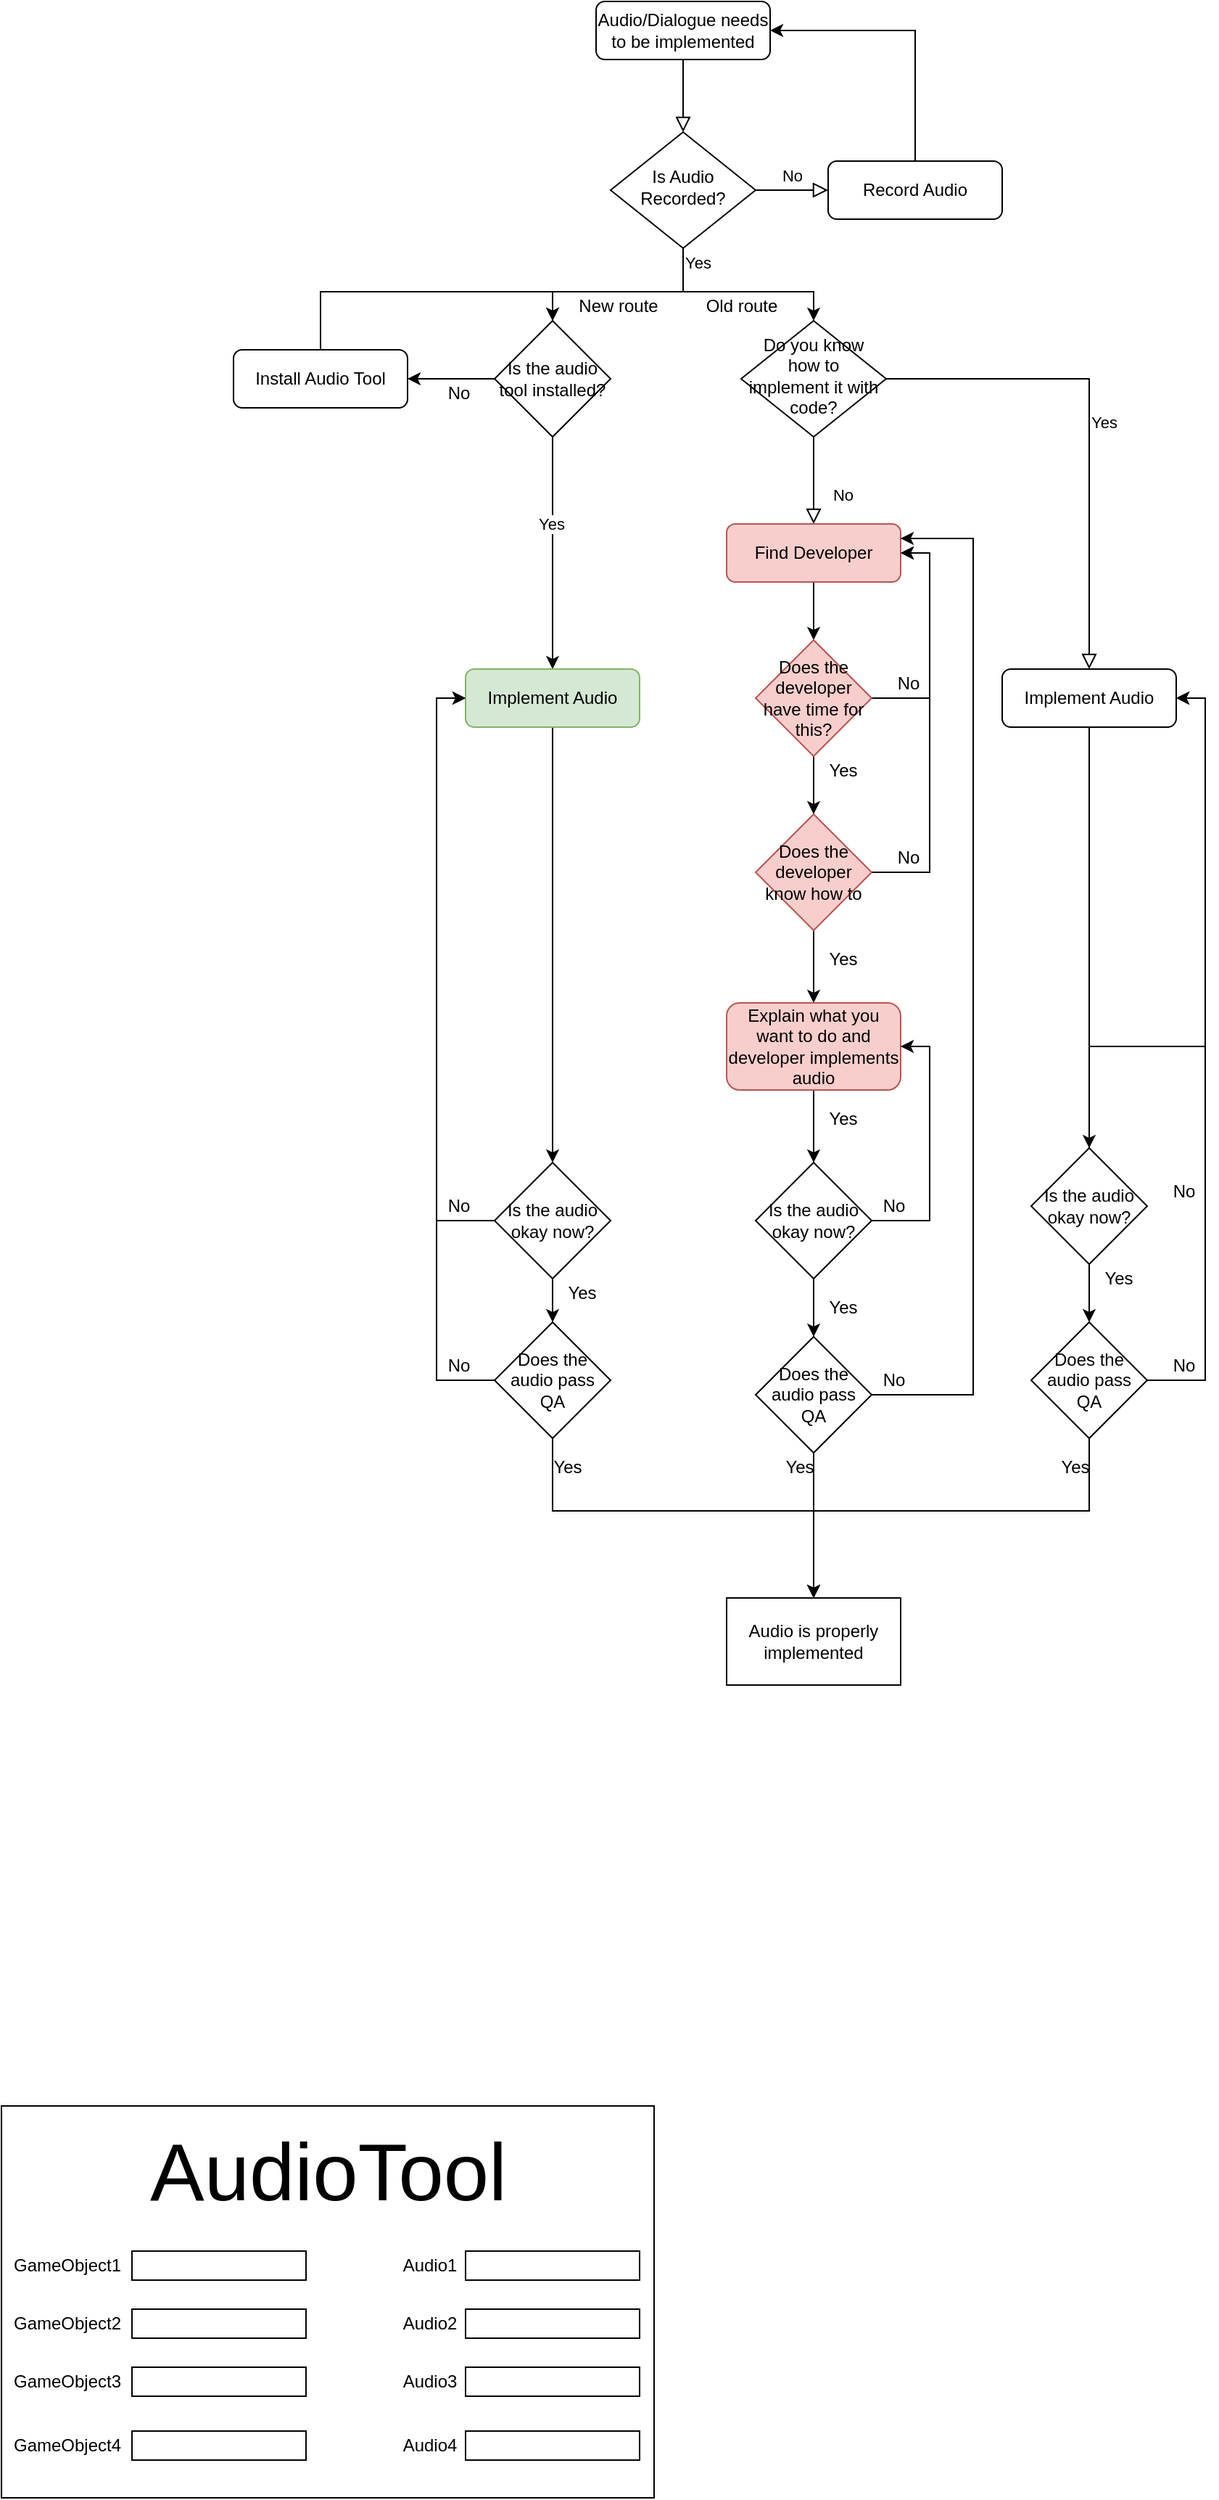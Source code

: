 <mxfile version="14.4.3" type="device"><diagram id="C5RBs43oDa-KdzZeNtuy" name="Page-1"><mxGraphModel dx="2980" dy="1215" grid="1" gridSize="10" guides="1" tooltips="1" connect="1" arrows="1" fold="1" page="1" pageScale="1" pageWidth="827" pageHeight="1169" math="0" shadow="0"><root><mxCell id="WIyWlLk6GJQsqaUBKTNV-0"/><mxCell id="WIyWlLk6GJQsqaUBKTNV-1" parent="WIyWlLk6GJQsqaUBKTNV-0"/><mxCell id="WIyWlLk6GJQsqaUBKTNV-2" value="" style="rounded=0;html=1;jettySize=auto;orthogonalLoop=1;fontSize=11;endArrow=block;endFill=0;endSize=8;strokeWidth=1;shadow=0;labelBackgroundColor=none;edgeStyle=orthogonalEdgeStyle;" parent="WIyWlLk6GJQsqaUBKTNV-1" source="WIyWlLk6GJQsqaUBKTNV-3" target="WIyWlLk6GJQsqaUBKTNV-6" edge="1"><mxGeometry relative="1" as="geometry"/></mxCell><mxCell id="WIyWlLk6GJQsqaUBKTNV-3" value="Audio/Dialogue needs to be implemented" style="rounded=1;whiteSpace=wrap;html=1;fontSize=12;glass=0;strokeWidth=1;shadow=0;" parent="WIyWlLk6GJQsqaUBKTNV-1" vertex="1"><mxGeometry x="160" y="80" width="120" height="40" as="geometry"/></mxCell><mxCell id="WIyWlLk6GJQsqaUBKTNV-5" value="No" style="edgeStyle=orthogonalEdgeStyle;rounded=0;html=1;jettySize=auto;orthogonalLoop=1;fontSize=11;endArrow=block;endFill=0;endSize=8;strokeWidth=1;shadow=0;labelBackgroundColor=none;" parent="WIyWlLk6GJQsqaUBKTNV-1" source="WIyWlLk6GJQsqaUBKTNV-6" target="WIyWlLk6GJQsqaUBKTNV-7" edge="1"><mxGeometry y="10" relative="1" as="geometry"><mxPoint as="offset"/></mxGeometry></mxCell><mxCell id="vqei1OPy87R5kQI5BHwX-10" style="edgeStyle=orthogonalEdgeStyle;rounded=0;orthogonalLoop=1;jettySize=auto;html=1;entryX=0.5;entryY=0;entryDx=0;entryDy=0;" edge="1" parent="WIyWlLk6GJQsqaUBKTNV-1" target="vqei1OPy87R5kQI5BHwX-8"><mxGeometry relative="1" as="geometry"><mxPoint x="220" y="270" as="sourcePoint"/><Array as="points"><mxPoint x="130" y="280"/></Array></mxGeometry></mxCell><mxCell id="vqei1OPy87R5kQI5BHwX-16" value="Yes" style="edgeLabel;html=1;align=center;verticalAlign=middle;resizable=0;points=[];" vertex="1" connectable="0" parent="vqei1OPy87R5kQI5BHwX-10"><mxGeometry x="-0.367" y="-1" relative="1" as="geometry"><mxPoint x="37.65" y="-19" as="offset"/></mxGeometry></mxCell><mxCell id="vqei1OPy87R5kQI5BHwX-71" style="edgeStyle=orthogonalEdgeStyle;rounded=0;orthogonalLoop=1;jettySize=auto;html=1;" edge="1" parent="WIyWlLk6GJQsqaUBKTNV-1" source="WIyWlLk6GJQsqaUBKTNV-6" target="WIyWlLk6GJQsqaUBKTNV-10"><mxGeometry relative="1" as="geometry"><Array as="points"><mxPoint x="220" y="280"/><mxPoint x="310" y="280"/></Array></mxGeometry></mxCell><mxCell id="WIyWlLk6GJQsqaUBKTNV-6" value="Is Audio Recorded?" style="rhombus;whiteSpace=wrap;html=1;shadow=0;fontFamily=Helvetica;fontSize=12;align=center;strokeWidth=1;spacing=6;spacingTop=-4;" parent="WIyWlLk6GJQsqaUBKTNV-1" vertex="1"><mxGeometry x="170" y="170" width="100" height="80" as="geometry"/></mxCell><mxCell id="vqei1OPy87R5kQI5BHwX-0" style="edgeStyle=orthogonalEdgeStyle;rounded=0;orthogonalLoop=1;jettySize=auto;html=1;entryX=1;entryY=0.5;entryDx=0;entryDy=0;" edge="1" parent="WIyWlLk6GJQsqaUBKTNV-1" source="WIyWlLk6GJQsqaUBKTNV-7" target="WIyWlLk6GJQsqaUBKTNV-3"><mxGeometry relative="1" as="geometry"><Array as="points"><mxPoint x="380" y="100"/></Array></mxGeometry></mxCell><mxCell id="WIyWlLk6GJQsqaUBKTNV-7" value="Record Audio" style="rounded=1;whiteSpace=wrap;html=1;fontSize=12;glass=0;strokeWidth=1;shadow=0;" parent="WIyWlLk6GJQsqaUBKTNV-1" vertex="1"><mxGeometry x="320" y="190" width="120" height="40" as="geometry"/></mxCell><mxCell id="WIyWlLk6GJQsqaUBKTNV-8" value="No" style="rounded=0;html=1;jettySize=auto;orthogonalLoop=1;fontSize=11;endArrow=block;endFill=0;endSize=8;strokeWidth=1;shadow=0;labelBackgroundColor=none;edgeStyle=orthogonalEdgeStyle;" parent="WIyWlLk6GJQsqaUBKTNV-1" source="WIyWlLk6GJQsqaUBKTNV-10" target="WIyWlLk6GJQsqaUBKTNV-11" edge="1"><mxGeometry x="0.333" y="20" relative="1" as="geometry"><mxPoint as="offset"/></mxGeometry></mxCell><mxCell id="WIyWlLk6GJQsqaUBKTNV-9" value="Yes" style="edgeStyle=orthogonalEdgeStyle;rounded=0;html=1;jettySize=auto;orthogonalLoop=1;fontSize=11;endArrow=block;endFill=0;endSize=8;strokeWidth=1;shadow=0;labelBackgroundColor=none;" parent="WIyWlLk6GJQsqaUBKTNV-1" source="WIyWlLk6GJQsqaUBKTNV-10" target="WIyWlLk6GJQsqaUBKTNV-12" edge="1"><mxGeometry y="10" relative="1" as="geometry"><mxPoint as="offset"/></mxGeometry></mxCell><mxCell id="WIyWlLk6GJQsqaUBKTNV-10" value="Do you know how to implement it with code?" style="rhombus;whiteSpace=wrap;html=1;shadow=0;fontFamily=Helvetica;fontSize=12;align=center;strokeWidth=1;spacing=6;spacingTop=-4;" parent="WIyWlLk6GJQsqaUBKTNV-1" vertex="1"><mxGeometry x="260" y="300" width="100" height="80" as="geometry"/></mxCell><mxCell id="vqei1OPy87R5kQI5BHwX-59" style="edgeStyle=orthogonalEdgeStyle;rounded=0;orthogonalLoop=1;jettySize=auto;html=1;entryX=0.5;entryY=0;entryDx=0;entryDy=0;" edge="1" parent="WIyWlLk6GJQsqaUBKTNV-1" source="WIyWlLk6GJQsqaUBKTNV-11" target="vqei1OPy87R5kQI5BHwX-56"><mxGeometry relative="1" as="geometry"/></mxCell><mxCell id="WIyWlLk6GJQsqaUBKTNV-11" value="Find Developer" style="rounded=1;whiteSpace=wrap;html=1;fontSize=12;glass=0;strokeWidth=1;shadow=0;fillColor=#f8cecc;strokeColor=#b85450;" parent="WIyWlLk6GJQsqaUBKTNV-1" vertex="1"><mxGeometry x="250" y="440" width="120" height="40" as="geometry"/></mxCell><mxCell id="vqei1OPy87R5kQI5BHwX-41" style="edgeStyle=orthogonalEdgeStyle;rounded=0;orthogonalLoop=1;jettySize=auto;html=1;entryX=0.5;entryY=0;entryDx=0;entryDy=0;" edge="1" parent="WIyWlLk6GJQsqaUBKTNV-1" source="WIyWlLk6GJQsqaUBKTNV-12" target="vqei1OPy87R5kQI5BHwX-39"><mxGeometry relative="1" as="geometry"/></mxCell><mxCell id="WIyWlLk6GJQsqaUBKTNV-12" value="Implement Audio" style="rounded=1;whiteSpace=wrap;html=1;fontSize=12;glass=0;strokeWidth=1;shadow=0;" parent="WIyWlLk6GJQsqaUBKTNV-1" vertex="1"><mxGeometry x="440" y="540" width="120" height="40" as="geometry"/></mxCell><mxCell id="vqei1OPy87R5kQI5BHwX-2" style="edgeStyle=orthogonalEdgeStyle;rounded=0;orthogonalLoop=1;jettySize=auto;html=1;entryX=1;entryY=0.5;entryDx=0;entryDy=0;" edge="1" parent="WIyWlLk6GJQsqaUBKTNV-1" source="vqei1OPy87R5kQI5BHwX-1" target="WIyWlLk6GJQsqaUBKTNV-11"><mxGeometry relative="1" as="geometry"><Array as="points"><mxPoint x="390" y="680"/><mxPoint x="390" y="460"/></Array></mxGeometry></mxCell><mxCell id="vqei1OPy87R5kQI5BHwX-61" style="edgeStyle=orthogonalEdgeStyle;rounded=0;orthogonalLoop=1;jettySize=auto;html=1;entryX=0.5;entryY=0;entryDx=0;entryDy=0;" edge="1" parent="WIyWlLk6GJQsqaUBKTNV-1" source="vqei1OPy87R5kQI5BHwX-1" target="vqei1OPy87R5kQI5BHwX-3"><mxGeometry relative="1" as="geometry"/></mxCell><mxCell id="vqei1OPy87R5kQI5BHwX-1" value="Does the developer know how to" style="rhombus;whiteSpace=wrap;html=1;fillColor=#f8cecc;strokeColor=#b85450;" vertex="1" parent="WIyWlLk6GJQsqaUBKTNV-1"><mxGeometry x="270" y="640" width="80" height="80" as="geometry"/></mxCell><mxCell id="vqei1OPy87R5kQI5BHwX-30" style="edgeStyle=orthogonalEdgeStyle;rounded=0;orthogonalLoop=1;jettySize=auto;html=1;entryX=0.5;entryY=0;entryDx=0;entryDy=0;" edge="1" parent="WIyWlLk6GJQsqaUBKTNV-1" source="vqei1OPy87R5kQI5BHwX-3" target="vqei1OPy87R5kQI5BHwX-4"><mxGeometry relative="1" as="geometry"/></mxCell><mxCell id="vqei1OPy87R5kQI5BHwX-3" value="Explain what you want to do and developer implements audio" style="rounded=1;whiteSpace=wrap;html=1;fillColor=#f8cecc;strokeColor=#b85450;" vertex="1" parent="WIyWlLk6GJQsqaUBKTNV-1"><mxGeometry x="250" y="770" width="120" height="60" as="geometry"/></mxCell><mxCell id="vqei1OPy87R5kQI5BHwX-5" style="edgeStyle=orthogonalEdgeStyle;rounded=0;orthogonalLoop=1;jettySize=auto;html=1;entryX=1;entryY=0.5;entryDx=0;entryDy=0;" edge="1" parent="WIyWlLk6GJQsqaUBKTNV-1" source="vqei1OPy87R5kQI5BHwX-4" target="vqei1OPy87R5kQI5BHwX-3"><mxGeometry relative="1" as="geometry"><Array as="points"><mxPoint x="390" y="920"/><mxPoint x="390" y="800"/></Array></mxGeometry></mxCell><mxCell id="vqei1OPy87R5kQI5BHwX-26" style="edgeStyle=orthogonalEdgeStyle;rounded=0;orthogonalLoop=1;jettySize=auto;html=1;" edge="1" parent="WIyWlLk6GJQsqaUBKTNV-1" source="vqei1OPy87R5kQI5BHwX-4" target="vqei1OPy87R5kQI5BHwX-24"><mxGeometry relative="1" as="geometry"/></mxCell><mxCell id="vqei1OPy87R5kQI5BHwX-4" value="Is the audio okay now?" style="rhombus;whiteSpace=wrap;html=1;" vertex="1" parent="WIyWlLk6GJQsqaUBKTNV-1"><mxGeometry x="270" y="880" width="80" height="80" as="geometry"/></mxCell><mxCell id="vqei1OPy87R5kQI5BHwX-6" value="Audio is properly implemented" style="rounded=0;whiteSpace=wrap;html=1;" vertex="1" parent="WIyWlLk6GJQsqaUBKTNV-1"><mxGeometry x="250" y="1180" width="120" height="60" as="geometry"/></mxCell><mxCell id="vqei1OPy87R5kQI5BHwX-17" style="edgeStyle=orthogonalEdgeStyle;rounded=0;orthogonalLoop=1;jettySize=auto;html=1;entryX=1;entryY=0.5;entryDx=0;entryDy=0;" edge="1" parent="WIyWlLk6GJQsqaUBKTNV-1" source="vqei1OPy87R5kQI5BHwX-8" target="vqei1OPy87R5kQI5BHwX-9"><mxGeometry relative="1" as="geometry"/></mxCell><mxCell id="vqei1OPy87R5kQI5BHwX-21" style="edgeStyle=orthogonalEdgeStyle;rounded=0;orthogonalLoop=1;jettySize=auto;html=1;" edge="1" parent="WIyWlLk6GJQsqaUBKTNV-1" source="vqei1OPy87R5kQI5BHwX-8" target="vqei1OPy87R5kQI5BHwX-20"><mxGeometry relative="1" as="geometry"/></mxCell><mxCell id="vqei1OPy87R5kQI5BHwX-45" value="Yes" style="edgeLabel;html=1;align=center;verticalAlign=middle;resizable=0;points=[];" vertex="1" connectable="0" parent="vqei1OPy87R5kQI5BHwX-21"><mxGeometry x="-0.25" y="-1" relative="1" as="geometry"><mxPoint as="offset"/></mxGeometry></mxCell><mxCell id="vqei1OPy87R5kQI5BHwX-8" value="Is the audio tool installed?" style="rhombus;whiteSpace=wrap;html=1;" vertex="1" parent="WIyWlLk6GJQsqaUBKTNV-1"><mxGeometry x="90" y="300" width="80" height="80" as="geometry"/></mxCell><mxCell id="vqei1OPy87R5kQI5BHwX-18" style="edgeStyle=orthogonalEdgeStyle;rounded=0;orthogonalLoop=1;jettySize=auto;html=1;entryX=0.5;entryY=0;entryDx=0;entryDy=0;" edge="1" parent="WIyWlLk6GJQsqaUBKTNV-1" source="vqei1OPy87R5kQI5BHwX-9" target="vqei1OPy87R5kQI5BHwX-8"><mxGeometry relative="1" as="geometry"><Array as="points"><mxPoint x="-30" y="280"/><mxPoint x="130" y="280"/></Array></mxGeometry></mxCell><mxCell id="vqei1OPy87R5kQI5BHwX-9" value="Install Audio Tool" style="rounded=1;whiteSpace=wrap;html=1;" vertex="1" parent="WIyWlLk6GJQsqaUBKTNV-1"><mxGeometry x="-90" y="320" width="120" height="40" as="geometry"/></mxCell><mxCell id="vqei1OPy87R5kQI5BHwX-23" style="edgeStyle=orthogonalEdgeStyle;rounded=0;orthogonalLoop=1;jettySize=auto;html=1;" edge="1" parent="WIyWlLk6GJQsqaUBKTNV-1" source="vqei1OPy87R5kQI5BHwX-20" target="vqei1OPy87R5kQI5BHwX-22"><mxGeometry relative="1" as="geometry"/></mxCell><mxCell id="vqei1OPy87R5kQI5BHwX-20" value="Implement Audio" style="rounded=1;whiteSpace=wrap;html=1;fillColor=#d5e8d4;strokeColor=#82b366;" vertex="1" parent="WIyWlLk6GJQsqaUBKTNV-1"><mxGeometry x="70" y="540" width="120" height="40" as="geometry"/></mxCell><mxCell id="vqei1OPy87R5kQI5BHwX-33" style="edgeStyle=orthogonalEdgeStyle;rounded=0;orthogonalLoop=1;jettySize=auto;html=1;entryX=0.5;entryY=0;entryDx=0;entryDy=0;" edge="1" parent="WIyWlLk6GJQsqaUBKTNV-1" source="vqei1OPy87R5kQI5BHwX-22" target="vqei1OPy87R5kQI5BHwX-25"><mxGeometry relative="1" as="geometry"/></mxCell><mxCell id="vqei1OPy87R5kQI5BHwX-34" style="edgeStyle=orthogonalEdgeStyle;rounded=0;orthogonalLoop=1;jettySize=auto;html=1;entryX=0;entryY=0.5;entryDx=0;entryDy=0;" edge="1" parent="WIyWlLk6GJQsqaUBKTNV-1" source="vqei1OPy87R5kQI5BHwX-22" target="vqei1OPy87R5kQI5BHwX-20"><mxGeometry relative="1" as="geometry"><Array as="points"><mxPoint x="50" y="920"/><mxPoint x="50" y="560"/></Array></mxGeometry></mxCell><mxCell id="vqei1OPy87R5kQI5BHwX-22" value="Is the audio okay now?" style="rhombus;whiteSpace=wrap;html=1;" vertex="1" parent="WIyWlLk6GJQsqaUBKTNV-1"><mxGeometry x="90" y="880" width="80" height="80" as="geometry"/></mxCell><mxCell id="vqei1OPy87R5kQI5BHwX-27" style="edgeStyle=orthogonalEdgeStyle;rounded=0;orthogonalLoop=1;jettySize=auto;html=1;entryX=1;entryY=0.25;entryDx=0;entryDy=0;" edge="1" parent="WIyWlLk6GJQsqaUBKTNV-1" source="vqei1OPy87R5kQI5BHwX-24" target="WIyWlLk6GJQsqaUBKTNV-11"><mxGeometry relative="1" as="geometry"><Array as="points"><mxPoint x="420" y="1040"/><mxPoint x="420" y="450"/></Array></mxGeometry></mxCell><mxCell id="vqei1OPy87R5kQI5BHwX-31" style="edgeStyle=orthogonalEdgeStyle;rounded=0;orthogonalLoop=1;jettySize=auto;html=1;entryX=0.5;entryY=0;entryDx=0;entryDy=0;" edge="1" parent="WIyWlLk6GJQsqaUBKTNV-1" source="vqei1OPy87R5kQI5BHwX-24" target="vqei1OPy87R5kQI5BHwX-6"><mxGeometry relative="1" as="geometry"><Array as="points"><mxPoint x="310" y="1169"/></Array></mxGeometry></mxCell><mxCell id="vqei1OPy87R5kQI5BHwX-24" value="Does the audio pass QA" style="rhombus;whiteSpace=wrap;html=1;" vertex="1" parent="WIyWlLk6GJQsqaUBKTNV-1"><mxGeometry x="270" y="1000" width="80" height="80" as="geometry"/></mxCell><mxCell id="vqei1OPy87R5kQI5BHwX-32" style="edgeStyle=orthogonalEdgeStyle;rounded=0;orthogonalLoop=1;jettySize=auto;html=1;entryX=0.5;entryY=0;entryDx=0;entryDy=0;" edge="1" parent="WIyWlLk6GJQsqaUBKTNV-1" source="vqei1OPy87R5kQI5BHwX-25" target="vqei1OPy87R5kQI5BHwX-6"><mxGeometry relative="1" as="geometry"><Array as="points"><mxPoint x="130" y="1120"/><mxPoint x="310" y="1120"/><mxPoint x="310" y="1169"/></Array></mxGeometry></mxCell><mxCell id="vqei1OPy87R5kQI5BHwX-35" style="edgeStyle=orthogonalEdgeStyle;rounded=0;orthogonalLoop=1;jettySize=auto;html=1;entryX=0;entryY=0.5;entryDx=0;entryDy=0;" edge="1" parent="WIyWlLk6GJQsqaUBKTNV-1" source="vqei1OPy87R5kQI5BHwX-25" target="vqei1OPy87R5kQI5BHwX-20"><mxGeometry relative="1" as="geometry"><Array as="points"><mxPoint x="50" y="1030"/><mxPoint x="50" y="560"/></Array></mxGeometry></mxCell><mxCell id="vqei1OPy87R5kQI5BHwX-25" value="Does the audio pass QA" style="rhombus;whiteSpace=wrap;html=1;" vertex="1" parent="WIyWlLk6GJQsqaUBKTNV-1"><mxGeometry x="90" y="990" width="80" height="80" as="geometry"/></mxCell><mxCell id="vqei1OPy87R5kQI5BHwX-38" style="edgeStyle=orthogonalEdgeStyle;rounded=0;orthogonalLoop=1;jettySize=auto;html=1;" edge="1" parent="WIyWlLk6GJQsqaUBKTNV-1" source="vqei1OPy87R5kQI5BHwX-39" target="vqei1OPy87R5kQI5BHwX-40"><mxGeometry relative="1" as="geometry"/></mxCell><mxCell id="vqei1OPy87R5kQI5BHwX-43" style="edgeStyle=orthogonalEdgeStyle;rounded=0;orthogonalLoop=1;jettySize=auto;html=1;entryX=1;entryY=0.5;entryDx=0;entryDy=0;" edge="1" parent="WIyWlLk6GJQsqaUBKTNV-1" source="vqei1OPy87R5kQI5BHwX-39" target="WIyWlLk6GJQsqaUBKTNV-12"><mxGeometry relative="1" as="geometry"><Array as="points"><mxPoint x="580" y="800"/><mxPoint x="580" y="560"/></Array></mxGeometry></mxCell><mxCell id="vqei1OPy87R5kQI5BHwX-39" value="Is the audio okay now?" style="rhombus;whiteSpace=wrap;html=1;" vertex="1" parent="WIyWlLk6GJQsqaUBKTNV-1"><mxGeometry x="460" y="870" width="80" height="80" as="geometry"/></mxCell><mxCell id="vqei1OPy87R5kQI5BHwX-42" style="edgeStyle=orthogonalEdgeStyle;rounded=0;orthogonalLoop=1;jettySize=auto;html=1;entryX=0.5;entryY=0;entryDx=0;entryDy=0;" edge="1" parent="WIyWlLk6GJQsqaUBKTNV-1" source="vqei1OPy87R5kQI5BHwX-40" target="vqei1OPy87R5kQI5BHwX-6"><mxGeometry relative="1" as="geometry"><Array as="points"><mxPoint x="500" y="1120"/><mxPoint x="310" y="1120"/><mxPoint x="310" y="1169"/></Array></mxGeometry></mxCell><mxCell id="vqei1OPy87R5kQI5BHwX-44" style="edgeStyle=orthogonalEdgeStyle;rounded=0;orthogonalLoop=1;jettySize=auto;html=1;entryX=1;entryY=0.5;entryDx=0;entryDy=0;" edge="1" parent="WIyWlLk6GJQsqaUBKTNV-1" source="vqei1OPy87R5kQI5BHwX-40" target="WIyWlLk6GJQsqaUBKTNV-12"><mxGeometry relative="1" as="geometry"><Array as="points"><mxPoint x="580" y="1030"/><mxPoint x="580" y="560"/></Array></mxGeometry></mxCell><mxCell id="vqei1OPy87R5kQI5BHwX-40" value="Does the audio pass QA" style="rhombus;whiteSpace=wrap;html=1;" vertex="1" parent="WIyWlLk6GJQsqaUBKTNV-1"><mxGeometry x="460" y="990" width="80" height="80" as="geometry"/></mxCell><mxCell id="vqei1OPy87R5kQI5BHwX-46" value="No" style="text;html=1;align=center;verticalAlign=middle;resizable=0;points=[];autosize=1;" vertex="1" parent="WIyWlLk6GJQsqaUBKTNV-1"><mxGeometry x="50" y="340" width="30" height="20" as="geometry"/></mxCell><mxCell id="vqei1OPy87R5kQI5BHwX-47" value="No" style="text;html=1;align=center;verticalAlign=middle;resizable=0;points=[];autosize=1;" vertex="1" parent="WIyWlLk6GJQsqaUBKTNV-1"><mxGeometry x="50" y="900" width="30" height="20" as="geometry"/></mxCell><mxCell id="vqei1OPy87R5kQI5BHwX-48" value="No" style="text;html=1;align=center;verticalAlign=middle;resizable=0;points=[];autosize=1;" vertex="1" parent="WIyWlLk6GJQsqaUBKTNV-1"><mxGeometry x="50" y="1010" width="30" height="20" as="geometry"/></mxCell><mxCell id="vqei1OPy87R5kQI5BHwX-49" value="No" style="text;html=1;align=center;verticalAlign=middle;resizable=0;points=[];autosize=1;" vertex="1" parent="WIyWlLk6GJQsqaUBKTNV-1"><mxGeometry x="350" y="1020" width="30" height="20" as="geometry"/></mxCell><mxCell id="vqei1OPy87R5kQI5BHwX-50" value="No" style="text;html=1;align=center;verticalAlign=middle;resizable=0;points=[];autosize=1;" vertex="1" parent="WIyWlLk6GJQsqaUBKTNV-1"><mxGeometry x="350" y="900" width="30" height="20" as="geometry"/></mxCell><mxCell id="vqei1OPy87R5kQI5BHwX-51" value="No" style="text;html=1;align=center;verticalAlign=middle;resizable=0;points=[];autosize=1;" vertex="1" parent="WIyWlLk6GJQsqaUBKTNV-1"><mxGeometry x="550" y="890" width="30" height="20" as="geometry"/></mxCell><mxCell id="vqei1OPy87R5kQI5BHwX-52" value="No" style="text;html=1;align=center;verticalAlign=middle;resizable=0;points=[];autosize=1;" vertex="1" parent="WIyWlLk6GJQsqaUBKTNV-1"><mxGeometry x="550" y="1010" width="30" height="20" as="geometry"/></mxCell><mxCell id="vqei1OPy87R5kQI5BHwX-53" value="No" style="text;html=1;align=center;verticalAlign=middle;resizable=0;points=[];autosize=1;" vertex="1" parent="WIyWlLk6GJQsqaUBKTNV-1"><mxGeometry x="360" y="540" width="30" height="20" as="geometry"/></mxCell><mxCell id="vqei1OPy87R5kQI5BHwX-58" style="edgeStyle=orthogonalEdgeStyle;rounded=0;orthogonalLoop=1;jettySize=auto;html=1;entryX=1;entryY=0.5;entryDx=0;entryDy=0;" edge="1" parent="WIyWlLk6GJQsqaUBKTNV-1" source="vqei1OPy87R5kQI5BHwX-56" target="WIyWlLk6GJQsqaUBKTNV-11"><mxGeometry relative="1" as="geometry"><Array as="points"><mxPoint x="390" y="560"/><mxPoint x="390" y="460"/></Array></mxGeometry></mxCell><mxCell id="vqei1OPy87R5kQI5BHwX-60" style="edgeStyle=orthogonalEdgeStyle;rounded=0;orthogonalLoop=1;jettySize=auto;html=1;entryX=0.5;entryY=0;entryDx=0;entryDy=0;" edge="1" parent="WIyWlLk6GJQsqaUBKTNV-1" source="vqei1OPy87R5kQI5BHwX-56" target="vqei1OPy87R5kQI5BHwX-1"><mxGeometry relative="1" as="geometry"/></mxCell><mxCell id="vqei1OPy87R5kQI5BHwX-56" value="Does the developer have time for this?" style="rhombus;whiteSpace=wrap;html=1;fillColor=#f8cecc;strokeColor=#b85450;" vertex="1" parent="WIyWlLk6GJQsqaUBKTNV-1"><mxGeometry x="270" y="520" width="80" height="80" as="geometry"/></mxCell><mxCell id="vqei1OPy87R5kQI5BHwX-57" value="No" style="text;html=1;align=center;verticalAlign=middle;resizable=0;points=[];autosize=1;" vertex="1" parent="WIyWlLk6GJQsqaUBKTNV-1"><mxGeometry x="360" y="660" width="30" height="20" as="geometry"/></mxCell><mxCell id="vqei1OPy87R5kQI5BHwX-62" value="Yes" style="text;html=1;align=center;verticalAlign=middle;resizable=0;points=[];autosize=1;" vertex="1" parent="WIyWlLk6GJQsqaUBKTNV-1"><mxGeometry x="310" y="840" width="40" height="20" as="geometry"/></mxCell><mxCell id="vqei1OPy87R5kQI5BHwX-63" value="Yes" style="text;html=1;align=center;verticalAlign=middle;resizable=0;points=[];autosize=1;" vertex="1" parent="WIyWlLk6GJQsqaUBKTNV-1"><mxGeometry x="310" y="730" width="40" height="20" as="geometry"/></mxCell><mxCell id="vqei1OPy87R5kQI5BHwX-64" value="Yes" style="text;html=1;align=center;verticalAlign=middle;resizable=0;points=[];autosize=1;" vertex="1" parent="WIyWlLk6GJQsqaUBKTNV-1"><mxGeometry x="310" y="600" width="40" height="20" as="geometry"/></mxCell><mxCell id="vqei1OPy87R5kQI5BHwX-65" value="Yes" style="text;html=1;align=center;verticalAlign=middle;resizable=0;points=[];autosize=1;" vertex="1" parent="WIyWlLk6GJQsqaUBKTNV-1"><mxGeometry x="310" y="970" width="40" height="20" as="geometry"/></mxCell><mxCell id="vqei1OPy87R5kQI5BHwX-66" value="Yes" style="text;html=1;align=center;verticalAlign=middle;resizable=0;points=[];autosize=1;" vertex="1" parent="WIyWlLk6GJQsqaUBKTNV-1"><mxGeometry x="130" y="960" width="40" height="20" as="geometry"/></mxCell><mxCell id="vqei1OPy87R5kQI5BHwX-67" value="Yes" style="text;html=1;align=center;verticalAlign=middle;resizable=0;points=[];autosize=1;" vertex="1" parent="WIyWlLk6GJQsqaUBKTNV-1"><mxGeometry x="500" y="950" width="40" height="20" as="geometry"/></mxCell><mxCell id="vqei1OPy87R5kQI5BHwX-68" value="Yes" style="text;html=1;align=center;verticalAlign=middle;resizable=0;points=[];autosize=1;" vertex="1" parent="WIyWlLk6GJQsqaUBKTNV-1"><mxGeometry x="470" y="1080" width="40" height="20" as="geometry"/></mxCell><mxCell id="vqei1OPy87R5kQI5BHwX-69" value="Yes" style="text;html=1;align=center;verticalAlign=middle;resizable=0;points=[];autosize=1;" vertex="1" parent="WIyWlLk6GJQsqaUBKTNV-1"><mxGeometry x="280" y="1080" width="40" height="20" as="geometry"/></mxCell><mxCell id="vqei1OPy87R5kQI5BHwX-70" value="Yes" style="text;html=1;align=center;verticalAlign=middle;resizable=0;points=[];autosize=1;" vertex="1" parent="WIyWlLk6GJQsqaUBKTNV-1"><mxGeometry x="120" y="1080" width="40" height="20" as="geometry"/></mxCell><mxCell id="vqei1OPy87R5kQI5BHwX-73" value="Old route" style="text;html=1;align=center;verticalAlign=middle;resizable=0;points=[];autosize=1;" vertex="1" parent="WIyWlLk6GJQsqaUBKTNV-1"><mxGeometry x="230" y="280" width="60" height="20" as="geometry"/></mxCell><mxCell id="vqei1OPy87R5kQI5BHwX-74" value="New route" style="text;html=1;align=center;verticalAlign=middle;resizable=0;points=[];autosize=1;" vertex="1" parent="WIyWlLk6GJQsqaUBKTNV-1"><mxGeometry x="140" y="280" width="70" height="20" as="geometry"/></mxCell><mxCell id="vqei1OPy87R5kQI5BHwX-75" value="" style="whiteSpace=wrap;html=1;" vertex="1" parent="WIyWlLk6GJQsqaUBKTNV-1"><mxGeometry x="-250" y="1530" width="450" height="270" as="geometry"/></mxCell><mxCell id="vqei1OPy87R5kQI5BHwX-77" value="" style="rounded=0;whiteSpace=wrap;html=1;" vertex="1" parent="WIyWlLk6GJQsqaUBKTNV-1"><mxGeometry x="-160" y="1630" width="120" height="20" as="geometry"/></mxCell><mxCell id="vqei1OPy87R5kQI5BHwX-78" value="" style="rounded=0;whiteSpace=wrap;html=1;" vertex="1" parent="WIyWlLk6GJQsqaUBKTNV-1"><mxGeometry x="70" y="1630" width="120" height="20" as="geometry"/></mxCell><mxCell id="vqei1OPy87R5kQI5BHwX-79" value="" style="rounded=0;whiteSpace=wrap;html=1;" vertex="1" parent="WIyWlLk6GJQsqaUBKTNV-1"><mxGeometry x="-160" y="1670" width="120" height="20" as="geometry"/></mxCell><mxCell id="vqei1OPy87R5kQI5BHwX-80" value="" style="rounded=0;whiteSpace=wrap;html=1;" vertex="1" parent="WIyWlLk6GJQsqaUBKTNV-1"><mxGeometry x="70" y="1670" width="120" height="20" as="geometry"/></mxCell><mxCell id="vqei1OPy87R5kQI5BHwX-81" value="" style="rounded=0;whiteSpace=wrap;html=1;" vertex="1" parent="WIyWlLk6GJQsqaUBKTNV-1"><mxGeometry x="-160" y="1710" width="120" height="20" as="geometry"/></mxCell><mxCell id="vqei1OPy87R5kQI5BHwX-82" value="" style="rounded=0;whiteSpace=wrap;html=1;" vertex="1" parent="WIyWlLk6GJQsqaUBKTNV-1"><mxGeometry x="70" y="1710" width="120" height="20" as="geometry"/></mxCell><mxCell id="vqei1OPy87R5kQI5BHwX-83" value="" style="rounded=0;whiteSpace=wrap;html=1;" vertex="1" parent="WIyWlLk6GJQsqaUBKTNV-1"><mxGeometry x="-160" y="1754" width="120" height="20" as="geometry"/></mxCell><mxCell id="vqei1OPy87R5kQI5BHwX-84" value="" style="rounded=0;whiteSpace=wrap;html=1;" vertex="1" parent="WIyWlLk6GJQsqaUBKTNV-1"><mxGeometry x="70" y="1754" width="120" height="20" as="geometry"/></mxCell><mxCell id="vqei1OPy87R5kQI5BHwX-85" value="GameObject1" style="text;html=1;align=center;verticalAlign=middle;resizable=0;points=[];autosize=1;" vertex="1" parent="WIyWlLk6GJQsqaUBKTNV-1"><mxGeometry x="-250" y="1630" width="90" height="20" as="geometry"/></mxCell><mxCell id="vqei1OPy87R5kQI5BHwX-86" value="GameObject2" style="text;html=1;align=center;verticalAlign=middle;resizable=0;points=[];autosize=1;" vertex="1" parent="WIyWlLk6GJQsqaUBKTNV-1"><mxGeometry x="-250" y="1670" width="90" height="20" as="geometry"/></mxCell><mxCell id="vqei1OPy87R5kQI5BHwX-87" value="GameObject3" style="text;html=1;align=center;verticalAlign=middle;resizable=0;points=[];autosize=1;" vertex="1" parent="WIyWlLk6GJQsqaUBKTNV-1"><mxGeometry x="-250" y="1710" width="90" height="20" as="geometry"/></mxCell><mxCell id="vqei1OPy87R5kQI5BHwX-88" value="GameObject4" style="text;html=1;align=center;verticalAlign=middle;resizable=0;points=[];autosize=1;" vertex="1" parent="WIyWlLk6GJQsqaUBKTNV-1"><mxGeometry x="-250" y="1754" width="90" height="20" as="geometry"/></mxCell><mxCell id="vqei1OPy87R5kQI5BHwX-89" value="Audio1" style="text;html=1;align=center;verticalAlign=middle;resizable=0;points=[];autosize=1;" vertex="1" parent="WIyWlLk6GJQsqaUBKTNV-1"><mxGeometry x="20" y="1630" width="50" height="20" as="geometry"/></mxCell><mxCell id="vqei1OPy87R5kQI5BHwX-90" value="Audio2" style="text;html=1;align=center;verticalAlign=middle;resizable=0;points=[];autosize=1;" vertex="1" parent="WIyWlLk6GJQsqaUBKTNV-1"><mxGeometry x="20" y="1670" width="50" height="20" as="geometry"/></mxCell><mxCell id="vqei1OPy87R5kQI5BHwX-91" value="Audio3" style="text;html=1;align=center;verticalAlign=middle;resizable=0;points=[];autosize=1;" vertex="1" parent="WIyWlLk6GJQsqaUBKTNV-1"><mxGeometry x="20" y="1710" width="50" height="20" as="geometry"/></mxCell><mxCell id="vqei1OPy87R5kQI5BHwX-92" value="Audio4" style="text;html=1;align=center;verticalAlign=middle;resizable=0;points=[];autosize=1;" vertex="1" parent="WIyWlLk6GJQsqaUBKTNV-1"><mxGeometry x="20" y="1754" width="50" height="20" as="geometry"/></mxCell><mxCell id="vqei1OPy87R5kQI5BHwX-93" value="AudioTool" style="text;html=1;align=center;verticalAlign=middle;resizable=0;points=[];autosize=1;fontSize=56;" vertex="1" parent="WIyWlLk6GJQsqaUBKTNV-1"><mxGeometry x="-155" y="1540" width="260" height="70" as="geometry"/></mxCell></root></mxGraphModel></diagram></mxfile>